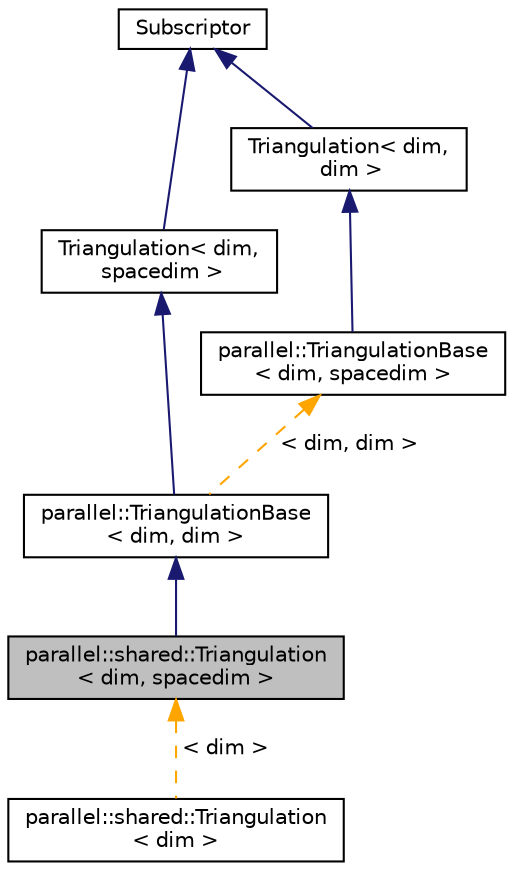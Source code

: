 digraph "parallel::shared::Triangulation&lt; dim, spacedim &gt;"
{
 // LATEX_PDF_SIZE
  edge [fontname="Helvetica",fontsize="10",labelfontname="Helvetica",labelfontsize="10"];
  node [fontname="Helvetica",fontsize="10",shape=record];
  Node1 [label="parallel::shared::Triangulation\l\< dim, spacedim \>",height=0.2,width=0.4,color="black", fillcolor="grey75", style="filled", fontcolor="black",tooltip=" "];
  Node2 -> Node1 [dir="back",color="midnightblue",fontsize="10",style="solid",fontname="Helvetica"];
  Node2 [label="parallel::TriangulationBase\l\< dim, dim \>",height=0.2,width=0.4,color="black", fillcolor="white", style="filled",URL="$classparallel_1_1TriangulationBase.html",tooltip=" "];
  Node3 -> Node2 [dir="back",color="midnightblue",fontsize="10",style="solid",fontname="Helvetica"];
  Node3 [label="Triangulation\< dim,\l spacedim \>",height=0.2,width=0.4,color="black", fillcolor="white", style="filled",URL="$classTriangulation.html",tooltip=" "];
  Node4 -> Node3 [dir="back",color="midnightblue",fontsize="10",style="solid",fontname="Helvetica"];
  Node4 [label="Subscriptor",height=0.2,width=0.4,color="black", fillcolor="white", style="filled",URL="$classSubscriptor.html",tooltip=" "];
  Node5 -> Node2 [dir="back",color="orange",fontsize="10",style="dashed",label=" \< dim, dim \>" ,fontname="Helvetica"];
  Node5 [label="parallel::TriangulationBase\l\< dim, spacedim \>",height=0.2,width=0.4,color="black", fillcolor="white", style="filled",URL="$classparallel_1_1TriangulationBase.html",tooltip=" "];
  Node6 -> Node5 [dir="back",color="midnightblue",fontsize="10",style="solid",fontname="Helvetica"];
  Node6 [label="Triangulation\< dim,\l dim \>",height=0.2,width=0.4,color="black", fillcolor="white", style="filled",URL="$classTriangulation.html",tooltip=" "];
  Node4 -> Node6 [dir="back",color="midnightblue",fontsize="10",style="solid",fontname="Helvetica"];
  Node1 -> Node7 [dir="back",color="orange",fontsize="10",style="dashed",label=" \< dim \>" ,fontname="Helvetica"];
  Node7 [label="parallel::shared::Triangulation\l\< dim \>",height=0.2,width=0.4,color="black", fillcolor="white", style="filled",URL="$classparallel_1_1shared_1_1Triangulation.html",tooltip=" "];
}

